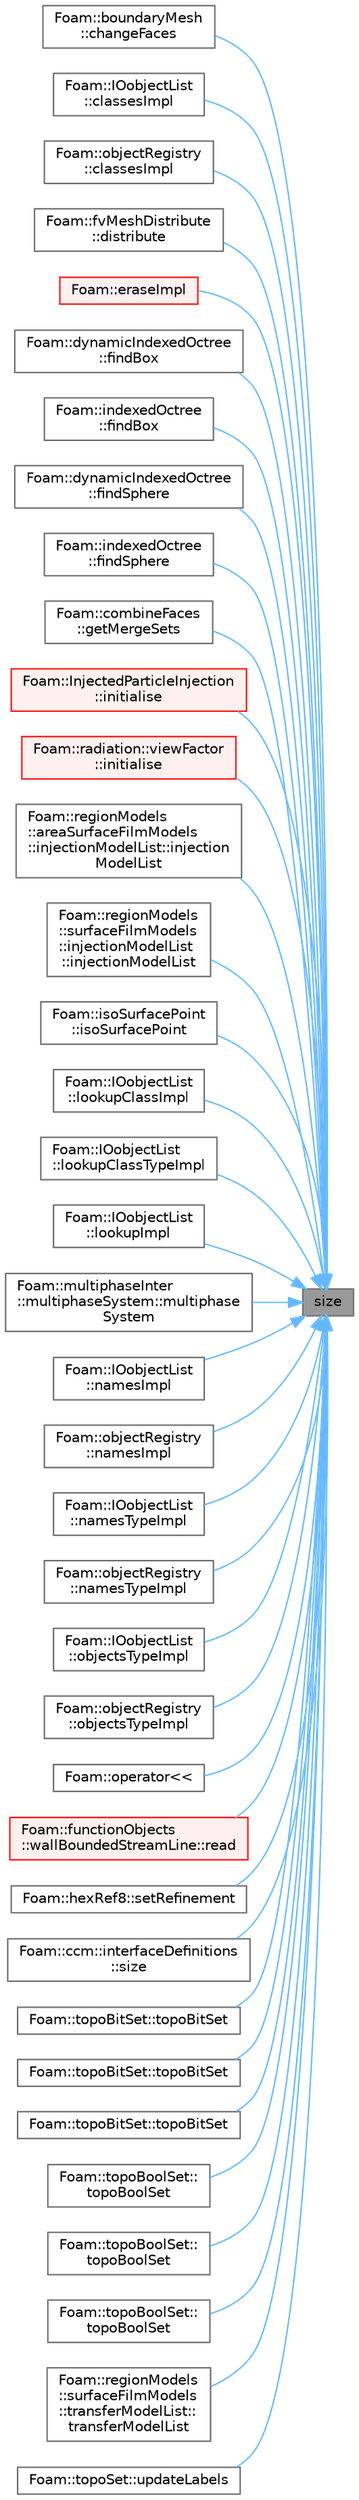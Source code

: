 digraph "size"
{
 // LATEX_PDF_SIZE
  bgcolor="transparent";
  edge [fontname=Helvetica,fontsize=10,labelfontname=Helvetica,labelfontsize=10];
  node [fontname=Helvetica,fontsize=10,shape=box,height=0.2,width=0.4];
  rankdir="RL";
  Node1 [id="Node000001",label="size",height=0.2,width=0.4,color="gray40", fillcolor="grey60", style="filled", fontcolor="black",tooltip=" "];
  Node1 -> Node2 [id="edge1_Node000001_Node000002",dir="back",color="steelblue1",style="solid",tooltip=" "];
  Node2 [id="Node000002",label="Foam::boundaryMesh\l::changeFaces",height=0.2,width=0.4,color="grey40", fillcolor="white", style="filled",URL="$classFoam_1_1boundaryMesh.html#aa3edbdb390a2b28fbb17a16562278186",tooltip=" "];
  Node1 -> Node3 [id="edge2_Node000001_Node000003",dir="back",color="steelblue1",style="solid",tooltip=" "];
  Node3 [id="Node000003",label="Foam::IOobjectList\l::classesImpl",height=0.2,width=0.4,color="grey40", fillcolor="white", style="filled",URL="$classFoam_1_1IOobjectList.html#a90241051eeafda65782b8f6b6e2ac42a",tooltip=" "];
  Node1 -> Node4 [id="edge3_Node000001_Node000004",dir="back",color="steelblue1",style="solid",tooltip=" "];
  Node4 [id="Node000004",label="Foam::objectRegistry\l::classesImpl",height=0.2,width=0.4,color="grey40", fillcolor="white", style="filled",URL="$classFoam_1_1objectRegistry.html#ad67de808646edfae0fbe245c5e1945fd",tooltip=" "];
  Node1 -> Node5 [id="edge4_Node000001_Node000005",dir="back",color="steelblue1",style="solid",tooltip=" "];
  Node5 [id="Node000005",label="Foam::fvMeshDistribute\l::distribute",height=0.2,width=0.4,color="grey40", fillcolor="white", style="filled",URL="$classFoam_1_1fvMeshDistribute.html#acb11a389cf765470aea69d37a526cf1f",tooltip=" "];
  Node1 -> Node6 [id="edge5_Node000001_Node000006",dir="back",color="steelblue1",style="solid",tooltip=" "];
  Node6 [id="Node000006",label="Foam::eraseImpl",height=0.2,width=0.4,color="red", fillcolor="#FFF0F0", style="filled",URL="$namespaceFoam.html#a00de34f07a6b4c640731cffe9fddf6bd",tooltip=" "];
  Node1 -> Node9 [id="edge6_Node000001_Node000009",dir="back",color="steelblue1",style="solid",tooltip=" "];
  Node9 [id="Node000009",label="Foam::dynamicIndexedOctree\l::findBox",height=0.2,width=0.4,color="grey40", fillcolor="white", style="filled",URL="$classFoam_1_1dynamicIndexedOctree.html#ae3a6b63022db9636577d965b80bb5f29",tooltip=" "];
  Node1 -> Node10 [id="edge7_Node000001_Node000010",dir="back",color="steelblue1",style="solid",tooltip=" "];
  Node10 [id="Node000010",label="Foam::indexedOctree\l::findBox",height=0.2,width=0.4,color="grey40", fillcolor="white", style="filled",URL="$classFoam_1_1indexedOctree.html#ae3a6b63022db9636577d965b80bb5f29",tooltip=" "];
  Node1 -> Node11 [id="edge8_Node000001_Node000011",dir="back",color="steelblue1",style="solid",tooltip=" "];
  Node11 [id="Node000011",label="Foam::dynamicIndexedOctree\l::findSphere",height=0.2,width=0.4,color="grey40", fillcolor="white", style="filled",URL="$classFoam_1_1dynamicIndexedOctree.html#a92cf6ab5f7c8c039db16adc81a9db191",tooltip=" "];
  Node1 -> Node12 [id="edge9_Node000001_Node000012",dir="back",color="steelblue1",style="solid",tooltip=" "];
  Node12 [id="Node000012",label="Foam::indexedOctree\l::findSphere",height=0.2,width=0.4,color="grey40", fillcolor="white", style="filled",URL="$classFoam_1_1indexedOctree.html#a92cf6ab5f7c8c039db16adc81a9db191",tooltip=" "];
  Node1 -> Node13 [id="edge10_Node000001_Node000013",dir="back",color="steelblue1",style="solid",tooltip=" "];
  Node13 [id="Node000013",label="Foam::combineFaces\l::getMergeSets",height=0.2,width=0.4,color="grey40", fillcolor="white", style="filled",URL="$classFoam_1_1combineFaces.html#a55851d013d89f426daaa7ea2d9ab8123",tooltip=" "];
  Node1 -> Node14 [id="edge11_Node000001_Node000014",dir="back",color="steelblue1",style="solid",tooltip=" "];
  Node14 [id="Node000014",label="Foam::InjectedParticleInjection\l::initialise",height=0.2,width=0.4,color="red", fillcolor="#FFF0F0", style="filled",URL="$classFoam_1_1InjectedParticleInjection.html#a18abf8b19283101238a77c9e6865b673",tooltip=" "];
  Node1 -> Node16 [id="edge12_Node000001_Node000016",dir="back",color="steelblue1",style="solid",tooltip=" "];
  Node16 [id="Node000016",label="Foam::radiation::viewFactor\l::initialise",height=0.2,width=0.4,color="red", fillcolor="#FFF0F0", style="filled",URL="$classFoam_1_1radiation_1_1viewFactor.html#a18abf8b19283101238a77c9e6865b673",tooltip=" "];
  Node1 -> Node19 [id="edge13_Node000001_Node000019",dir="back",color="steelblue1",style="solid",tooltip=" "];
  Node19 [id="Node000019",label="Foam::regionModels\l::areaSurfaceFilmModels\l::injectionModelList::injection\lModelList",height=0.2,width=0.4,color="grey40", fillcolor="white", style="filled",URL="$classFoam_1_1regionModels_1_1areaSurfaceFilmModels_1_1injectionModelList.html#ab5a708f2732af560ecd955dfaac7e666",tooltip=" "];
  Node1 -> Node20 [id="edge14_Node000001_Node000020",dir="back",color="steelblue1",style="solid",tooltip=" "];
  Node20 [id="Node000020",label="Foam::regionModels\l::surfaceFilmModels\l::injectionModelList\l::injectionModelList",height=0.2,width=0.4,color="grey40", fillcolor="white", style="filled",URL="$classFoam_1_1regionModels_1_1surfaceFilmModels_1_1injectionModelList.html#a0ef507859573d2751b47f7a134f0c1e8",tooltip=" "];
  Node1 -> Node21 [id="edge15_Node000001_Node000021",dir="back",color="steelblue1",style="solid",tooltip=" "];
  Node21 [id="Node000021",label="Foam::isoSurfacePoint\l::isoSurfacePoint",height=0.2,width=0.4,color="grey40", fillcolor="white", style="filled",URL="$classFoam_1_1isoSurfacePoint.html#a34d338ac56bc2da713550d5b635be1e1",tooltip=" "];
  Node1 -> Node22 [id="edge16_Node000001_Node000022",dir="back",color="steelblue1",style="solid",tooltip=" "];
  Node22 [id="Node000022",label="Foam::IOobjectList\l::lookupClassImpl",height=0.2,width=0.4,color="grey40", fillcolor="white", style="filled",URL="$classFoam_1_1IOobjectList.html#abed14709df6eefe204f6b20f856f53a4",tooltip=" "];
  Node1 -> Node23 [id="edge17_Node000001_Node000023",dir="back",color="steelblue1",style="solid",tooltip=" "];
  Node23 [id="Node000023",label="Foam::IOobjectList\l::lookupClassTypeImpl",height=0.2,width=0.4,color="grey40", fillcolor="white", style="filled",URL="$classFoam_1_1IOobjectList.html#a249282f599d536d1114600f28d19e6d4",tooltip=" "];
  Node1 -> Node24 [id="edge18_Node000001_Node000024",dir="back",color="steelblue1",style="solid",tooltip=" "];
  Node24 [id="Node000024",label="Foam::IOobjectList\l::lookupImpl",height=0.2,width=0.4,color="grey40", fillcolor="white", style="filled",URL="$classFoam_1_1IOobjectList.html#a5bd674a377e8c88c4f7237a98d776b30",tooltip=" "];
  Node1 -> Node25 [id="edge19_Node000001_Node000025",dir="back",color="steelblue1",style="solid",tooltip=" "];
  Node25 [id="Node000025",label="Foam::multiphaseInter\l::multiphaseSystem::multiphase\lSystem",height=0.2,width=0.4,color="grey40", fillcolor="white", style="filled",URL="$classFoam_1_1multiphaseInter_1_1multiphaseSystem.html#ac07de0541f458207aa38ed6505081571",tooltip=" "];
  Node1 -> Node26 [id="edge20_Node000001_Node000026",dir="back",color="steelblue1",style="solid",tooltip=" "];
  Node26 [id="Node000026",label="Foam::IOobjectList\l::namesImpl",height=0.2,width=0.4,color="grey40", fillcolor="white", style="filled",URL="$classFoam_1_1IOobjectList.html#ac5c424e537b733b044bb2b2efff7866b",tooltip=" "];
  Node1 -> Node27 [id="edge21_Node000001_Node000027",dir="back",color="steelblue1",style="solid",tooltip=" "];
  Node27 [id="Node000027",label="Foam::objectRegistry\l::namesImpl",height=0.2,width=0.4,color="grey40", fillcolor="white", style="filled",URL="$classFoam_1_1objectRegistry.html#a8ff3d69715a05dc34d385edec6b6a1c3",tooltip=" "];
  Node1 -> Node28 [id="edge22_Node000001_Node000028",dir="back",color="steelblue1",style="solid",tooltip=" "];
  Node28 [id="Node000028",label="Foam::IOobjectList\l::namesTypeImpl",height=0.2,width=0.4,color="grey40", fillcolor="white", style="filled",URL="$classFoam_1_1IOobjectList.html#af86bed98951b58e5bf6d0ba9a2269ecd",tooltip=" "];
  Node1 -> Node29 [id="edge23_Node000001_Node000029",dir="back",color="steelblue1",style="solid",tooltip=" "];
  Node29 [id="Node000029",label="Foam::objectRegistry\l::namesTypeImpl",height=0.2,width=0.4,color="grey40", fillcolor="white", style="filled",URL="$classFoam_1_1objectRegistry.html#a97cd9cf1db3d120c205fc22ec6f866f3",tooltip=" "];
  Node1 -> Node30 [id="edge24_Node000001_Node000030",dir="back",color="steelblue1",style="solid",tooltip=" "];
  Node30 [id="Node000030",label="Foam::IOobjectList\l::objectsTypeImpl",height=0.2,width=0.4,color="grey40", fillcolor="white", style="filled",URL="$classFoam_1_1IOobjectList.html#a8b69d8657cf5ef67d2f1c26e44de8b8a",tooltip=" "];
  Node1 -> Node31 [id="edge25_Node000001_Node000031",dir="back",color="steelblue1",style="solid",tooltip=" "];
  Node31 [id="Node000031",label="Foam::objectRegistry\l::objectsTypeImpl",height=0.2,width=0.4,color="grey40", fillcolor="white", style="filled",URL="$classFoam_1_1objectRegistry.html#a5f63ffd06e73760527bd1a1b4362c433",tooltip=" "];
  Node1 -> Node32 [id="edge26_Node000001_Node000032",dir="back",color="steelblue1",style="solid",tooltip=" "];
  Node32 [id="Node000032",label="Foam::operator\<\<",height=0.2,width=0.4,color="grey40", fillcolor="white", style="filled",URL="$namespaceFoam.html#a5c544f66584f3aa49704ff7014420eea",tooltip=" "];
  Node1 -> Node33 [id="edge27_Node000001_Node000033",dir="back",color="steelblue1",style="solid",tooltip=" "];
  Node33 [id="Node000033",label="Foam::functionObjects\l::wallBoundedStreamLine::read",height=0.2,width=0.4,color="red", fillcolor="#FFF0F0", style="filled",URL="$classFoam_1_1functionObjects_1_1wallBoundedStreamLine.html#afac0600fef97b05534a595ce00b272ed",tooltip=" "];
  Node1 -> Node36 [id="edge28_Node000001_Node000036",dir="back",color="steelblue1",style="solid",tooltip=" "];
  Node36 [id="Node000036",label="Foam::hexRef8::setRefinement",height=0.2,width=0.4,color="grey40", fillcolor="white", style="filled",URL="$classFoam_1_1hexRef8.html#a59cb8a999be096950b6cc4f7c457426b",tooltip=" "];
  Node1 -> Node37 [id="edge29_Node000001_Node000037",dir="back",color="steelblue1",style="solid",tooltip=" "];
  Node37 [id="Node000037",label="Foam::ccm::interfaceDefinitions\l::size",height=0.2,width=0.4,color="grey40", fillcolor="white", style="filled",URL="$classFoam_1_1ccm_1_1interfaceDefinitions.html#a9facbf0a118d395c89884e45a5ca4e4b",tooltip=" "];
  Node1 -> Node38 [id="edge30_Node000001_Node000038",dir="back",color="steelblue1",style="solid",tooltip=" "];
  Node38 [id="Node000038",label="Foam::topoBitSet::topoBitSet",height=0.2,width=0.4,color="grey40", fillcolor="white", style="filled",URL="$classFoam_1_1topoBitSet.html#a60842a2921f75f00c5dac7e58f99a9ec",tooltip=" "];
  Node1 -> Node39 [id="edge31_Node000001_Node000039",dir="back",color="steelblue1",style="solid",tooltip=" "];
  Node39 [id="Node000039",label="Foam::topoBitSet::topoBitSet",height=0.2,width=0.4,color="grey40", fillcolor="white", style="filled",URL="$classFoam_1_1topoBitSet.html#ae525017f804431a236e79fb1de59785c",tooltip=" "];
  Node1 -> Node40 [id="edge32_Node000001_Node000040",dir="back",color="steelblue1",style="solid",tooltip=" "];
  Node40 [id="Node000040",label="Foam::topoBitSet::topoBitSet",height=0.2,width=0.4,color="grey40", fillcolor="white", style="filled",URL="$classFoam_1_1topoBitSet.html#a870d21a9b2999717d4aec7fabe4890cf",tooltip=" "];
  Node1 -> Node41 [id="edge33_Node000001_Node000041",dir="back",color="steelblue1",style="solid",tooltip=" "];
  Node41 [id="Node000041",label="Foam::topoBoolSet::\ltopoBoolSet",height=0.2,width=0.4,color="grey40", fillcolor="white", style="filled",URL="$classFoam_1_1topoBoolSet.html#a25199332f2ddec591e5c5d8899783913",tooltip=" "];
  Node1 -> Node42 [id="edge34_Node000001_Node000042",dir="back",color="steelblue1",style="solid",tooltip=" "];
  Node42 [id="Node000042",label="Foam::topoBoolSet::\ltopoBoolSet",height=0.2,width=0.4,color="grey40", fillcolor="white", style="filled",URL="$classFoam_1_1topoBoolSet.html#ad9c7fef396ffa13fd4186e111d41b822",tooltip=" "];
  Node1 -> Node43 [id="edge35_Node000001_Node000043",dir="back",color="steelblue1",style="solid",tooltip=" "];
  Node43 [id="Node000043",label="Foam::topoBoolSet::\ltopoBoolSet",height=0.2,width=0.4,color="grey40", fillcolor="white", style="filled",URL="$classFoam_1_1topoBoolSet.html#ae12fd3a4966aa56eb2cf0b030cea3a86",tooltip=" "];
  Node1 -> Node44 [id="edge36_Node000001_Node000044",dir="back",color="steelblue1",style="solid",tooltip=" "];
  Node44 [id="Node000044",label="Foam::regionModels\l::surfaceFilmModels\l::transferModelList::\ltransferModelList",height=0.2,width=0.4,color="grey40", fillcolor="white", style="filled",URL="$classFoam_1_1regionModels_1_1surfaceFilmModels_1_1transferModelList.html#a4d10c2561636615db198388ebec85f65",tooltip=" "];
  Node1 -> Node45 [id="edge37_Node000001_Node000045",dir="back",color="steelblue1",style="solid",tooltip=" "];
  Node45 [id="Node000045",label="Foam::topoSet::updateLabels",height=0.2,width=0.4,color="grey40", fillcolor="white", style="filled",URL="$classFoam_1_1topoSet.html#adbf4ae7942d705a43b68463ca9897307",tooltip=" "];
}
